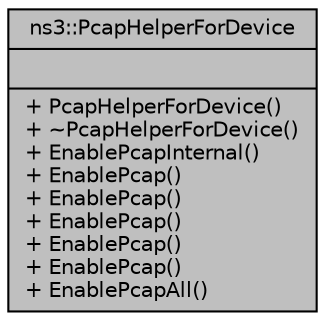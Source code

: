 digraph "ns3::PcapHelperForDevice"
{
  edge [fontname="Helvetica",fontsize="10",labelfontname="Helvetica",labelfontsize="10"];
  node [fontname="Helvetica",fontsize="10",shape=record];
  Node1 [label="{ns3::PcapHelperForDevice\n||+ PcapHelperForDevice()\l+ ~PcapHelperForDevice()\l+ EnablePcapInternal()\l+ EnablePcap()\l+ EnablePcap()\l+ EnablePcap()\l+ EnablePcap()\l+ EnablePcap()\l+ EnablePcapAll()\l}",height=0.2,width=0.4,color="black", fillcolor="grey75", style="filled", fontcolor="black"];
}
